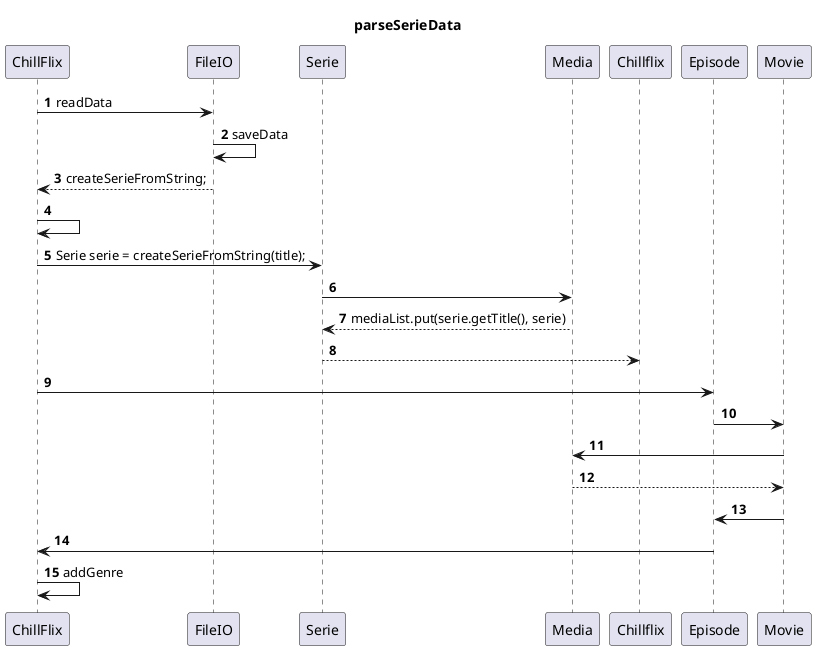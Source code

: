 @startuml
'https://plantuml.com/sequence-diagram
title parseSerieData
autonumber

ChillFlix->FileIO:readData
FileIO->FileIO:saveData
FileIO-->ChillFlix:createSerieFromString;
ChillFlix->ChillFlix:
ChillFlix->Serie:Serie serie = createSerieFromString(title);
Serie->Media
Media-->Serie:mediaList.put(serie.getTitle(), serie)
Serie-->Chillflix
ChillFlix->Episode
Episode->Movie
Movie->Media
Media-->Movie
Movie->Episode
Episode->ChillFlix
ChillFlix->ChillFlix: addGenre

@enduml
